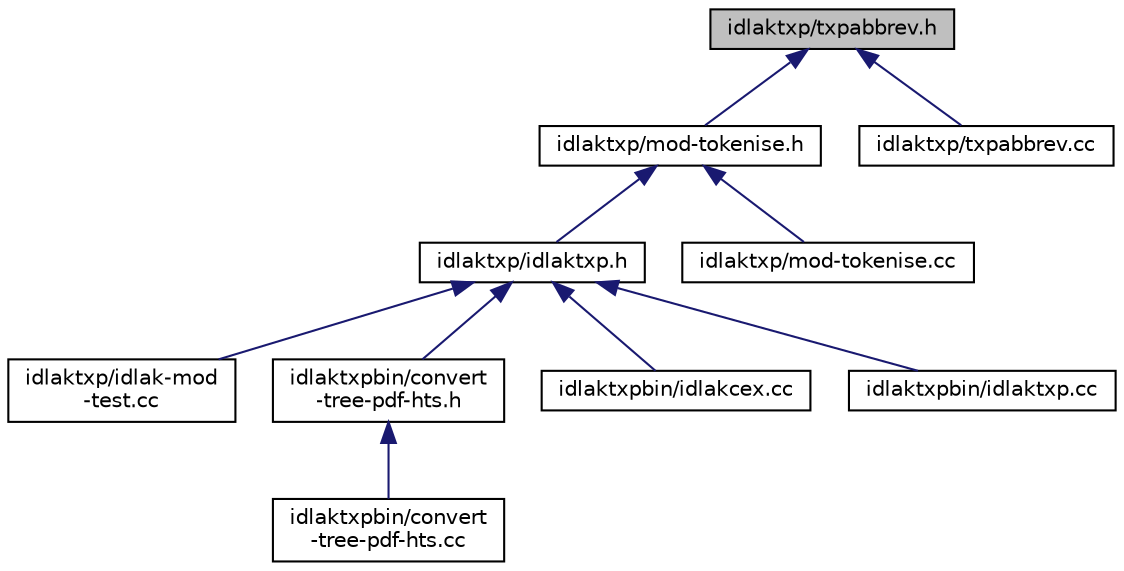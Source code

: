 digraph "idlaktxp/txpabbrev.h"
{
  edge [fontname="Helvetica",fontsize="10",labelfontname="Helvetica",labelfontsize="10"];
  node [fontname="Helvetica",fontsize="10",shape=record];
  Node72 [label="idlaktxp/txpabbrev.h",height=0.2,width=0.4,color="black", fillcolor="grey75", style="filled", fontcolor="black"];
  Node72 -> Node73 [dir="back",color="midnightblue",fontsize="10",style="solid",fontname="Helvetica"];
  Node73 [label="idlaktxp/mod-tokenise.h",height=0.2,width=0.4,color="black", fillcolor="white", style="filled",URL="$mod-tokenise_8h.html"];
  Node73 -> Node74 [dir="back",color="midnightblue",fontsize="10",style="solid",fontname="Helvetica"];
  Node74 [label="idlaktxp/idlaktxp.h",height=0.2,width=0.4,color="black", fillcolor="white", style="filled",URL="$idlaktxp_8h.html"];
  Node74 -> Node75 [dir="back",color="midnightblue",fontsize="10",style="solid",fontname="Helvetica"];
  Node75 [label="idlaktxp/idlak-mod\l-test.cc",height=0.2,width=0.4,color="black", fillcolor="white", style="filled",URL="$idlak-mod-test_8cc.html"];
  Node74 -> Node76 [dir="back",color="midnightblue",fontsize="10",style="solid",fontname="Helvetica"];
  Node76 [label="idlaktxpbin/convert\l-tree-pdf-hts.h",height=0.2,width=0.4,color="black", fillcolor="white", style="filled",URL="$convert-tree-pdf-hts_8h.html"];
  Node76 -> Node77 [dir="back",color="midnightblue",fontsize="10",style="solid",fontname="Helvetica"];
  Node77 [label="idlaktxpbin/convert\l-tree-pdf-hts.cc",height=0.2,width=0.4,color="black", fillcolor="white", style="filled",URL="$convert-tree-pdf-hts_8cc.html"];
  Node74 -> Node78 [dir="back",color="midnightblue",fontsize="10",style="solid",fontname="Helvetica"];
  Node78 [label="idlaktxpbin/idlakcex.cc",height=0.2,width=0.4,color="black", fillcolor="white", style="filled",URL="$idlakcex_8cc.html"];
  Node74 -> Node79 [dir="back",color="midnightblue",fontsize="10",style="solid",fontname="Helvetica"];
  Node79 [label="idlaktxpbin/idlaktxp.cc",height=0.2,width=0.4,color="black", fillcolor="white", style="filled",URL="$idlaktxp_8cc.html"];
  Node73 -> Node80 [dir="back",color="midnightblue",fontsize="10",style="solid",fontname="Helvetica"];
  Node80 [label="idlaktxp/mod-tokenise.cc",height=0.2,width=0.4,color="black", fillcolor="white", style="filled",URL="$mod-tokenise_8cc.html"];
  Node72 -> Node81 [dir="back",color="midnightblue",fontsize="10",style="solid",fontname="Helvetica"];
  Node81 [label="idlaktxp/txpabbrev.cc",height=0.2,width=0.4,color="black", fillcolor="white", style="filled",URL="$txpabbrev_8cc.html"];
}

